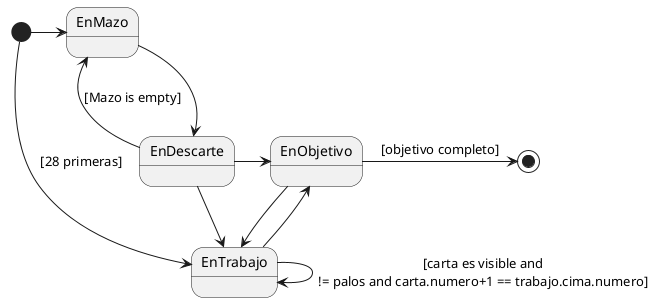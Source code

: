 @startuml

[*] --> EnTrabajo: [28 primeras]
[*] -> EnMazo
EnMazo --> EnDescarte
EnDescarte --> EnMazo: [Mazo is empty]
EnTrabajo -> EnTrabajo: [carta es visible and\n!= palos and carta.numero+1 == trabajo.cima.numero]
EnTrabajo --> EnObjetivo
EnDescarte -> EnObjetivo
EnDescarte --> EnTrabajo
EnObjetivo -> EnTrabajo
EnObjetivo -> [*]: [objetivo completo]

@enduml